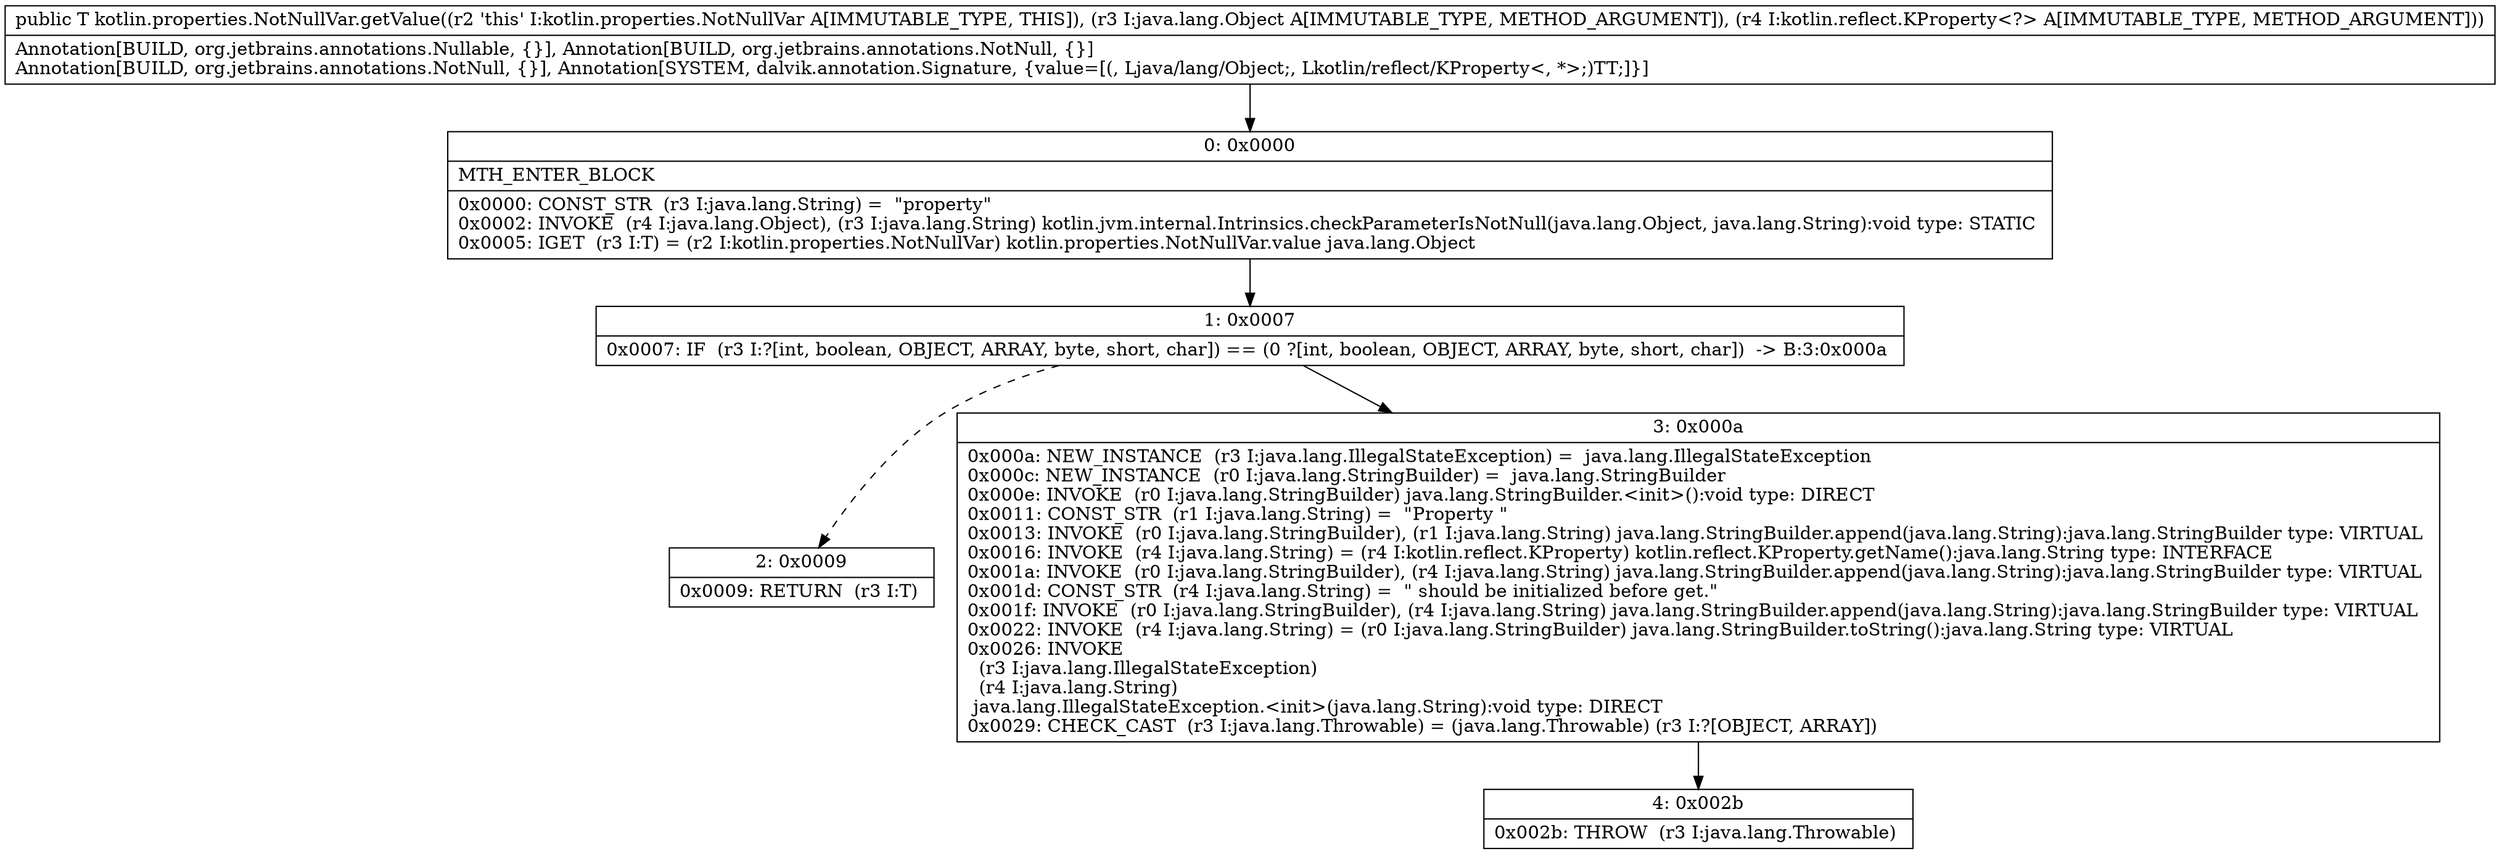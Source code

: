 digraph "CFG forkotlin.properties.NotNullVar.getValue(Ljava\/lang\/Object;Lkotlin\/reflect\/KProperty;)Ljava\/lang\/Object;" {
Node_0 [shape=record,label="{0\:\ 0x0000|MTH_ENTER_BLOCK\l|0x0000: CONST_STR  (r3 I:java.lang.String) =  \"property\" \l0x0002: INVOKE  (r4 I:java.lang.Object), (r3 I:java.lang.String) kotlin.jvm.internal.Intrinsics.checkParameterIsNotNull(java.lang.Object, java.lang.String):void type: STATIC \l0x0005: IGET  (r3 I:T) = (r2 I:kotlin.properties.NotNullVar) kotlin.properties.NotNullVar.value java.lang.Object \l}"];
Node_1 [shape=record,label="{1\:\ 0x0007|0x0007: IF  (r3 I:?[int, boolean, OBJECT, ARRAY, byte, short, char]) == (0 ?[int, boolean, OBJECT, ARRAY, byte, short, char])  \-\> B:3:0x000a \l}"];
Node_2 [shape=record,label="{2\:\ 0x0009|0x0009: RETURN  (r3 I:T) \l}"];
Node_3 [shape=record,label="{3\:\ 0x000a|0x000a: NEW_INSTANCE  (r3 I:java.lang.IllegalStateException) =  java.lang.IllegalStateException \l0x000c: NEW_INSTANCE  (r0 I:java.lang.StringBuilder) =  java.lang.StringBuilder \l0x000e: INVOKE  (r0 I:java.lang.StringBuilder) java.lang.StringBuilder.\<init\>():void type: DIRECT \l0x0011: CONST_STR  (r1 I:java.lang.String) =  \"Property \" \l0x0013: INVOKE  (r0 I:java.lang.StringBuilder), (r1 I:java.lang.String) java.lang.StringBuilder.append(java.lang.String):java.lang.StringBuilder type: VIRTUAL \l0x0016: INVOKE  (r4 I:java.lang.String) = (r4 I:kotlin.reflect.KProperty) kotlin.reflect.KProperty.getName():java.lang.String type: INTERFACE \l0x001a: INVOKE  (r0 I:java.lang.StringBuilder), (r4 I:java.lang.String) java.lang.StringBuilder.append(java.lang.String):java.lang.StringBuilder type: VIRTUAL \l0x001d: CONST_STR  (r4 I:java.lang.String) =  \" should be initialized before get.\" \l0x001f: INVOKE  (r0 I:java.lang.StringBuilder), (r4 I:java.lang.String) java.lang.StringBuilder.append(java.lang.String):java.lang.StringBuilder type: VIRTUAL \l0x0022: INVOKE  (r4 I:java.lang.String) = (r0 I:java.lang.StringBuilder) java.lang.StringBuilder.toString():java.lang.String type: VIRTUAL \l0x0026: INVOKE  \l  (r3 I:java.lang.IllegalStateException)\l  (r4 I:java.lang.String)\l java.lang.IllegalStateException.\<init\>(java.lang.String):void type: DIRECT \l0x0029: CHECK_CAST  (r3 I:java.lang.Throwable) = (java.lang.Throwable) (r3 I:?[OBJECT, ARRAY]) \l}"];
Node_4 [shape=record,label="{4\:\ 0x002b|0x002b: THROW  (r3 I:java.lang.Throwable) \l}"];
MethodNode[shape=record,label="{public T kotlin.properties.NotNullVar.getValue((r2 'this' I:kotlin.properties.NotNullVar A[IMMUTABLE_TYPE, THIS]), (r3 I:java.lang.Object A[IMMUTABLE_TYPE, METHOD_ARGUMENT]), (r4 I:kotlin.reflect.KProperty\<?\> A[IMMUTABLE_TYPE, METHOD_ARGUMENT]))  | Annotation[BUILD, org.jetbrains.annotations.Nullable, \{\}], Annotation[BUILD, org.jetbrains.annotations.NotNull, \{\}]\lAnnotation[BUILD, org.jetbrains.annotations.NotNull, \{\}], Annotation[SYSTEM, dalvik.annotation.Signature, \{value=[(, Ljava\/lang\/Object;, Lkotlin\/reflect\/KProperty\<, *\>;)TT;]\}]\l}"];
MethodNode -> Node_0;
Node_0 -> Node_1;
Node_1 -> Node_2[style=dashed];
Node_1 -> Node_3;
Node_3 -> Node_4;
}

